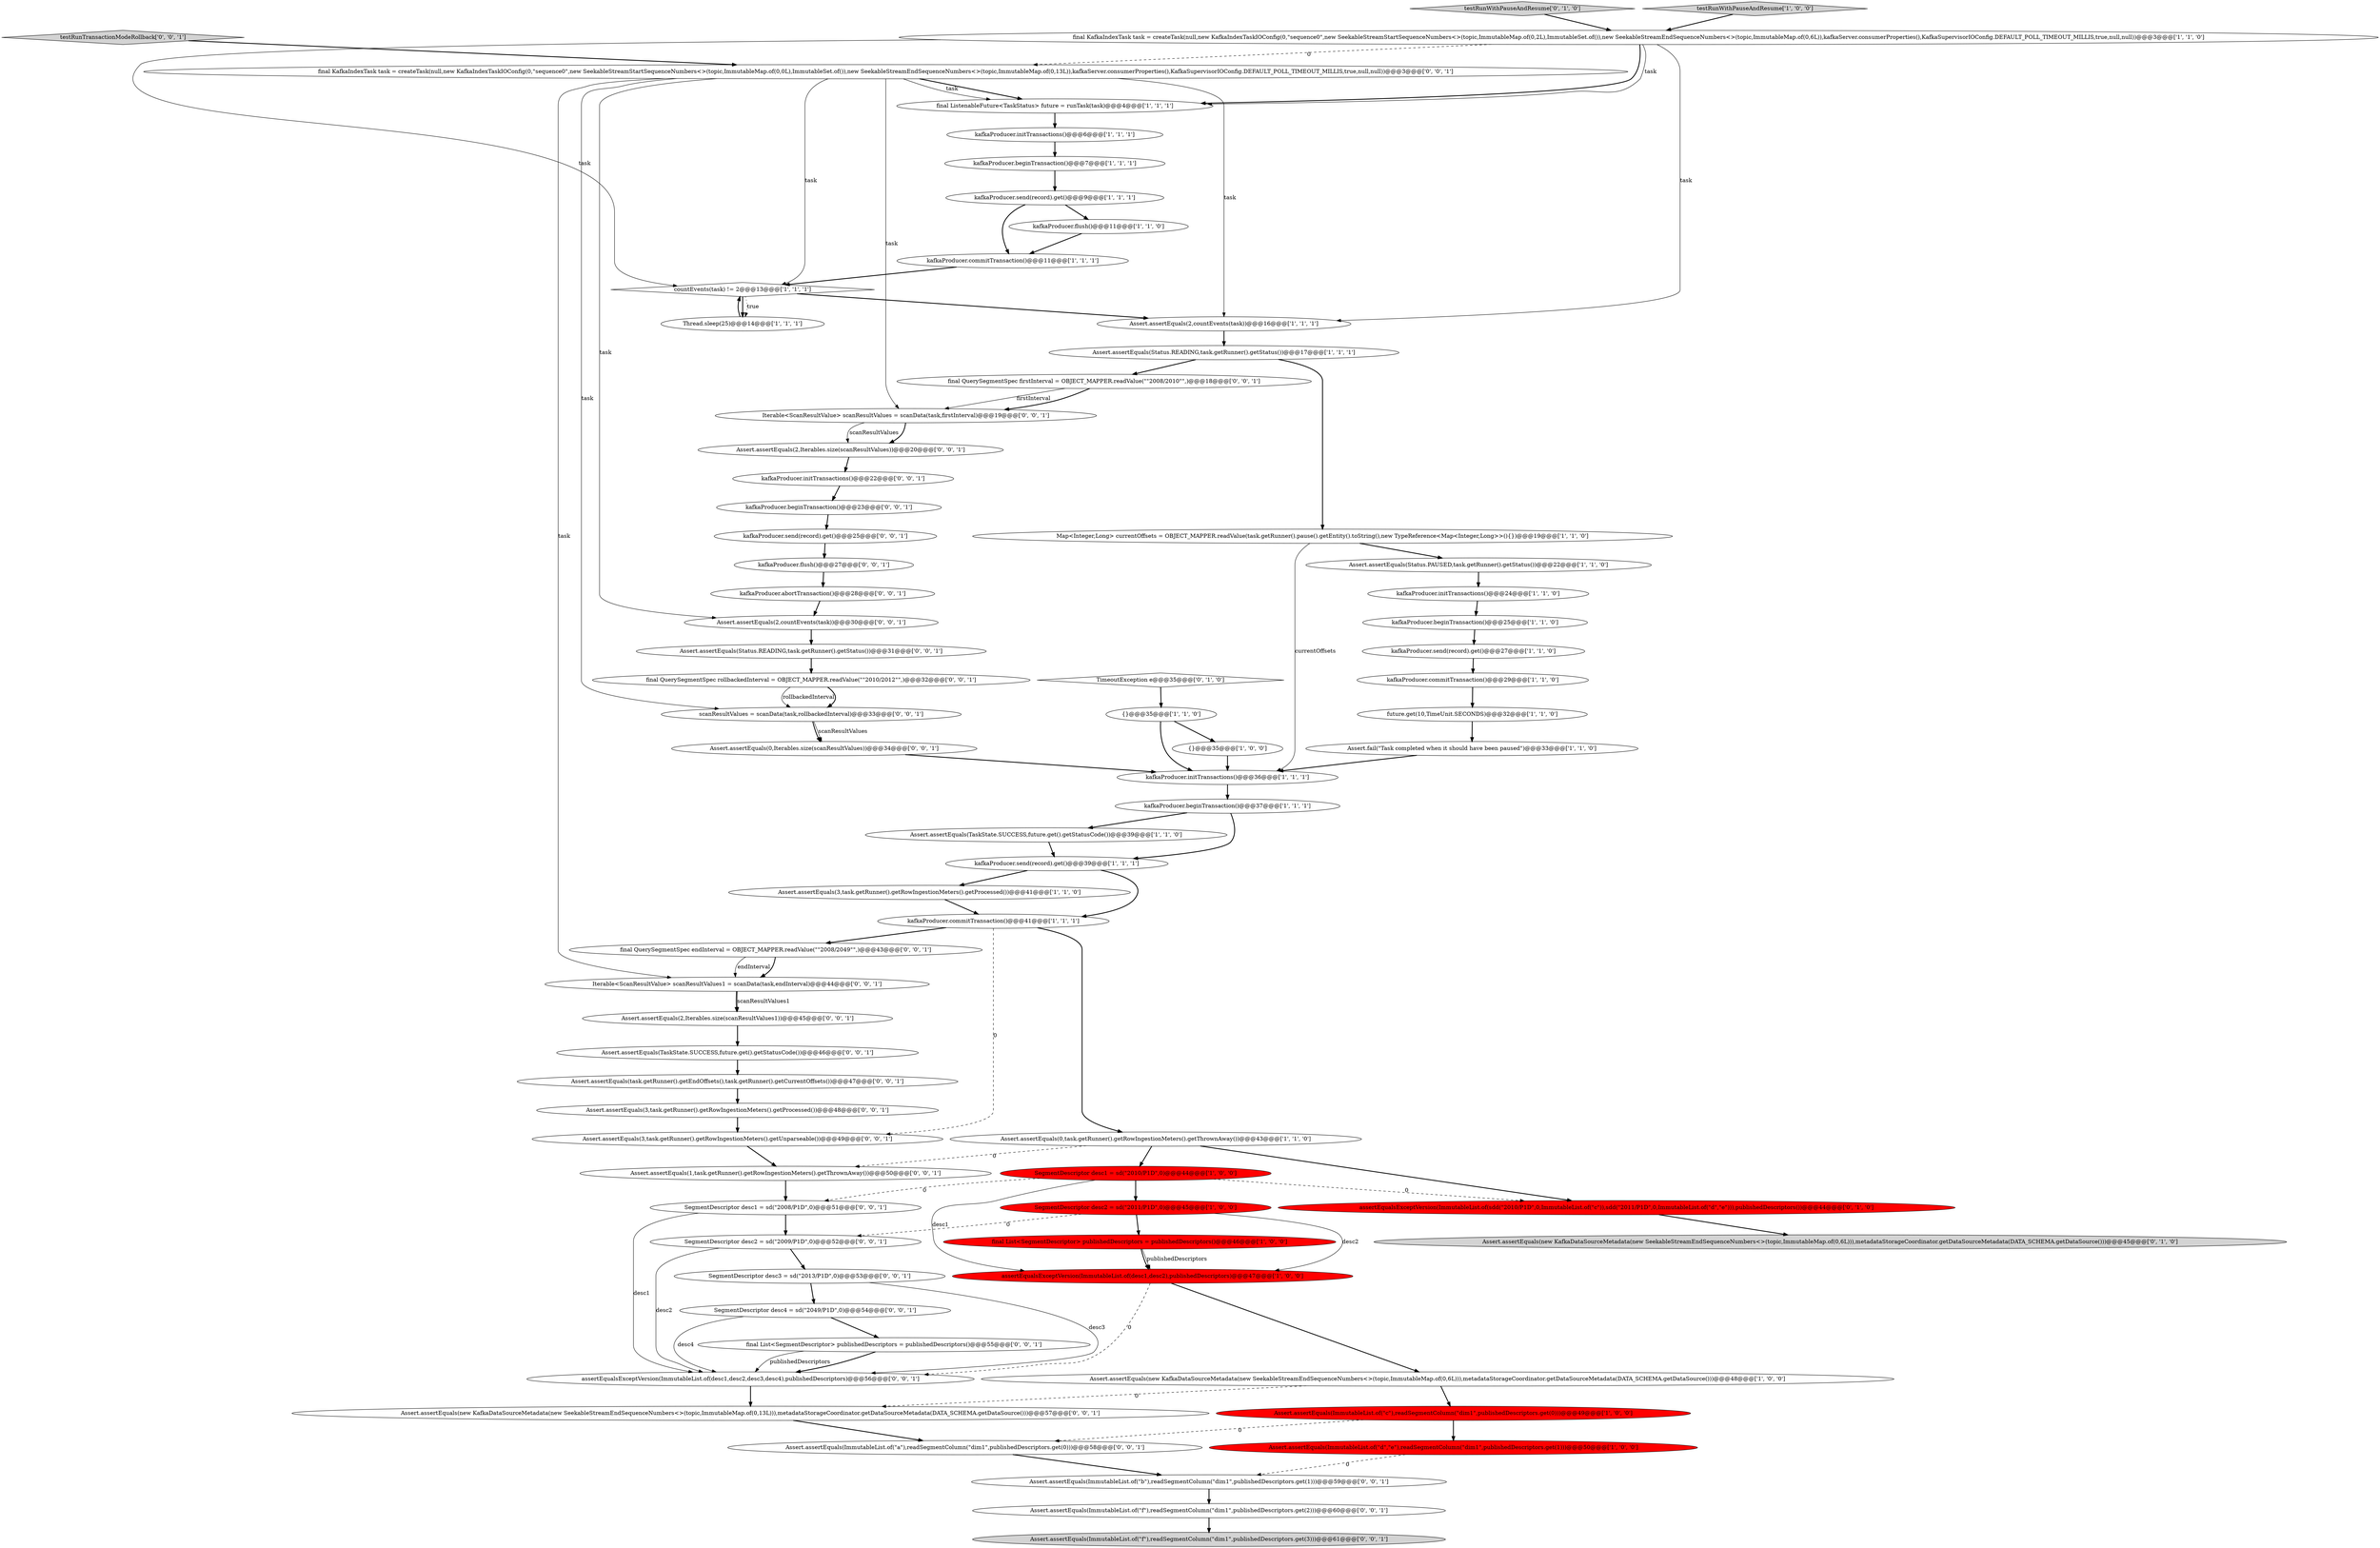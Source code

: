 digraph {
55 [style = filled, label = "Iterable<ScanResultValue> scanResultValues1 = scanData(task,endInterval)@@@44@@@['0', '0', '1']", fillcolor = white, shape = ellipse image = "AAA0AAABBB3BBB"];
52 [style = filled, label = "testRunTransactionModeRollback['0', '0', '1']", fillcolor = lightgray, shape = diamond image = "AAA0AAABBB3BBB"];
29 [style = filled, label = "kafkaProducer.beginTransaction()@@@25@@@['1', '1', '0']", fillcolor = white, shape = ellipse image = "AAA0AAABBB1BBB"];
32 [style = filled, label = "assertEqualsExceptVersion(ImmutableList.of(desc1,desc2),publishedDescriptors)@@@47@@@['1', '0', '0']", fillcolor = red, shape = ellipse image = "AAA1AAABBB1BBB"];
28 [style = filled, label = "kafkaProducer.initTransactions()@@@36@@@['1', '1', '1']", fillcolor = white, shape = ellipse image = "AAA0AAABBB1BBB"];
44 [style = filled, label = "SegmentDescriptor desc4 = sd(\"2049/P1D\",0)@@@54@@@['0', '0', '1']", fillcolor = white, shape = ellipse image = "AAA0AAABBB3BBB"];
58 [style = filled, label = "final List<SegmentDescriptor> publishedDescriptors = publishedDescriptors()@@@55@@@['0', '0', '1']", fillcolor = white, shape = ellipse image = "AAA0AAABBB3BBB"];
70 [style = filled, label = "assertEqualsExceptVersion(ImmutableList.of(desc1,desc2,desc3,desc4),publishedDescriptors)@@@56@@@['0', '0', '1']", fillcolor = white, shape = ellipse image = "AAA0AAABBB3BBB"];
13 [style = filled, label = "countEvents(task) != 2@@@13@@@['1', '1', '1']", fillcolor = white, shape = diamond image = "AAA0AAABBB1BBB"];
16 [style = filled, label = "future.get(10,TimeUnit.SECONDS)@@@32@@@['1', '1', '0']", fillcolor = white, shape = ellipse image = "AAA0AAABBB1BBB"];
12 [style = filled, label = "kafkaProducer.send(record).get()@@@27@@@['1', '1', '0']", fillcolor = white, shape = ellipse image = "AAA0AAABBB1BBB"];
1 [style = filled, label = "SegmentDescriptor desc2 = sd(\"2011/P1D\",0)@@@45@@@['1', '0', '0']", fillcolor = red, shape = ellipse image = "AAA1AAABBB1BBB"];
37 [style = filled, label = "Assert.assertEquals(new KafkaDataSourceMetadata(new SeekableStreamEndSequenceNumbers<>(topic,ImmutableMap.of(0,6L))),metadataStorageCoordinator.getDataSourceMetadata(DATA_SCHEMA.getDataSource()))@@@45@@@['0', '1', '0']", fillcolor = lightgray, shape = ellipse image = "AAA0AAABBB2BBB"];
38 [style = filled, label = "testRunWithPauseAndResume['0', '1', '0']", fillcolor = lightgray, shape = diamond image = "AAA0AAABBB2BBB"];
72 [style = filled, label = "Assert.assertEquals(ImmutableList.of(\"f\"),readSegmentColumn(\"dim1\",publishedDescriptors.get(2)))@@@60@@@['0', '0', '1']", fillcolor = white, shape = ellipse image = "AAA0AAABBB3BBB"];
43 [style = filled, label = "scanResultValues = scanData(task,rollbackedInterval)@@@33@@@['0', '0', '1']", fillcolor = white, shape = ellipse image = "AAA0AAABBB3BBB"];
35 [style = filled, label = "kafkaProducer.commitTransaction()@@@29@@@['1', '1', '0']", fillcolor = white, shape = ellipse image = "AAA0AAABBB1BBB"];
73 [style = filled, label = "Assert.assertEquals(1,task.getRunner().getRowIngestionMeters().getThrownAway())@@@50@@@['0', '0', '1']", fillcolor = white, shape = ellipse image = "AAA0AAABBB3BBB"];
56 [style = filled, label = "kafkaProducer.beginTransaction()@@@23@@@['0', '0', '1']", fillcolor = white, shape = ellipse image = "AAA0AAABBB3BBB"];
50 [style = filled, label = "Assert.assertEquals(2,Iterables.size(scanResultValues1))@@@45@@@['0', '0', '1']", fillcolor = white, shape = ellipse image = "AAA0AAABBB3BBB"];
8 [style = filled, label = "kafkaProducer.flush()@@@11@@@['1', '1', '0']", fillcolor = white, shape = ellipse image = "AAA0AAABBB1BBB"];
39 [style = filled, label = "TimeoutException e@@@35@@@['0', '1', '0']", fillcolor = white, shape = diamond image = "AAA0AAABBB2BBB"];
48 [style = filled, label = "Assert.assertEquals(new KafkaDataSourceMetadata(new SeekableStreamEndSequenceNumbers<>(topic,ImmutableMap.of(0,13L))),metadataStorageCoordinator.getDataSourceMetadata(DATA_SCHEMA.getDataSource()))@@@57@@@['0', '0', '1']", fillcolor = white, shape = ellipse image = "AAA0AAABBB3BBB"];
14 [style = filled, label = "Assert.assertEquals(ImmutableList.of(\"c\"),readSegmentColumn(\"dim1\",publishedDescriptors.get(0)))@@@49@@@['1', '0', '0']", fillcolor = red, shape = ellipse image = "AAA1AAABBB1BBB"];
4 [style = filled, label = "final List<SegmentDescriptor> publishedDescriptors = publishedDescriptors()@@@46@@@['1', '0', '0']", fillcolor = red, shape = ellipse image = "AAA1AAABBB1BBB"];
22 [style = filled, label = "kafkaProducer.send(record).get()@@@39@@@['1', '1', '1']", fillcolor = white, shape = ellipse image = "AAA0AAABBB1BBB"];
63 [style = filled, label = "Assert.assertEquals(ImmutableList.of(\"b\"),readSegmentColumn(\"dim1\",publishedDescriptors.get(1)))@@@59@@@['0', '0', '1']", fillcolor = white, shape = ellipse image = "AAA0AAABBB3BBB"];
69 [style = filled, label = "final KafkaIndexTask task = createTask(null,new KafkaIndexTaskIOConfig(0,\"sequence0\",new SeekableStreamStartSequenceNumbers<>(topic,ImmutableMap.of(0,0L),ImmutableSet.of()),new SeekableStreamEndSequenceNumbers<>(topic,ImmutableMap.of(0,13L)),kafkaServer.consumerProperties(),KafkaSupervisorIOConfig.DEFAULT_POLL_TIMEOUT_MILLIS,true,null,null))@@@3@@@['0', '0', '1']", fillcolor = white, shape = ellipse image = "AAA0AAABBB3BBB"];
57 [style = filled, label = "Assert.assertEquals(3,task.getRunner().getRowIngestionMeters().getProcessed())@@@48@@@['0', '0', '1']", fillcolor = white, shape = ellipse image = "AAA0AAABBB3BBB"];
19 [style = filled, label = "{}@@@35@@@['1', '1', '0']", fillcolor = white, shape = ellipse image = "AAA0AAABBB1BBB"];
21 [style = filled, label = "Assert.assertEquals(2,countEvents(task))@@@16@@@['1', '1', '1']", fillcolor = white, shape = ellipse image = "AAA0AAABBB1BBB"];
31 [style = filled, label = "Assert.assertEquals(Status.READING,task.getRunner().getStatus())@@@17@@@['1', '1', '1']", fillcolor = white, shape = ellipse image = "AAA0AAABBB1BBB"];
60 [style = filled, label = "Assert.assertEquals(TaskState.SUCCESS,future.get().getStatusCode())@@@46@@@['0', '0', '1']", fillcolor = white, shape = ellipse image = "AAA0AAABBB3BBB"];
46 [style = filled, label = "kafkaProducer.abortTransaction()@@@28@@@['0', '0', '1']", fillcolor = white, shape = ellipse image = "AAA0AAABBB3BBB"];
51 [style = filled, label = "final QuerySegmentSpec rollbackedInterval = OBJECT_MAPPER.readValue(\"\"2010/2012\"\",)@@@32@@@['0', '0', '1']", fillcolor = white, shape = ellipse image = "AAA0AAABBB3BBB"];
54 [style = filled, label = "SegmentDescriptor desc1 = sd(\"2008/P1D\",0)@@@51@@@['0', '0', '1']", fillcolor = white, shape = ellipse image = "AAA0AAABBB3BBB"];
59 [style = filled, label = "SegmentDescriptor desc3 = sd(\"2013/P1D\",0)@@@53@@@['0', '0', '1']", fillcolor = white, shape = ellipse image = "AAA0AAABBB3BBB"];
11 [style = filled, label = "Thread.sleep(25)@@@14@@@['1', '1', '1']", fillcolor = white, shape = ellipse image = "AAA0AAABBB1BBB"];
65 [style = filled, label = "kafkaProducer.flush()@@@27@@@['0', '0', '1']", fillcolor = white, shape = ellipse image = "AAA0AAABBB3BBB"];
15 [style = filled, label = "testRunWithPauseAndResume['1', '0', '0']", fillcolor = lightgray, shape = diamond image = "AAA0AAABBB1BBB"];
41 [style = filled, label = "Assert.assertEquals(ImmutableList.of(\"f\"),readSegmentColumn(\"dim1\",publishedDescriptors.get(3)))@@@61@@@['0', '0', '1']", fillcolor = lightgray, shape = ellipse image = "AAA0AAABBB3BBB"];
23 [style = filled, label = "Assert.assertEquals(0,task.getRunner().getRowIngestionMeters().getThrownAway())@@@43@@@['1', '1', '0']", fillcolor = white, shape = ellipse image = "AAA0AAABBB1BBB"];
66 [style = filled, label = "Assert.assertEquals(0,Iterables.size(scanResultValues))@@@34@@@['0', '0', '1']", fillcolor = white, shape = ellipse image = "AAA0AAABBB3BBB"];
5 [style = filled, label = "Assert.assertEquals(new KafkaDataSourceMetadata(new SeekableStreamEndSequenceNumbers<>(topic,ImmutableMap.of(0,6L))),metadataStorageCoordinator.getDataSourceMetadata(DATA_SCHEMA.getDataSource()))@@@48@@@['1', '0', '0']", fillcolor = white, shape = ellipse image = "AAA0AAABBB1BBB"];
30 [style = filled, label = "kafkaProducer.commitTransaction()@@@41@@@['1', '1', '1']", fillcolor = white, shape = ellipse image = "AAA0AAABBB1BBB"];
20 [style = filled, label = "final ListenableFuture<TaskStatus> future = runTask(task)@@@4@@@['1', '1', '1']", fillcolor = white, shape = ellipse image = "AAA0AAABBB1BBB"];
10 [style = filled, label = "kafkaProducer.initTransactions()@@@24@@@['1', '1', '0']", fillcolor = white, shape = ellipse image = "AAA0AAABBB1BBB"];
36 [style = filled, label = "assertEqualsExceptVersion(ImmutableList.of(sdd(\"2010/P1D\",0,ImmutableList.of(\"c\")),sdd(\"2011/P1D\",0,ImmutableList.of(\"d\",\"e\"))),publishedDescriptors())@@@44@@@['0', '1', '0']", fillcolor = red, shape = ellipse image = "AAA1AAABBB2BBB"];
49 [style = filled, label = "Assert.assertEquals(Status.READING,task.getRunner().getStatus())@@@31@@@['0', '0', '1']", fillcolor = white, shape = ellipse image = "AAA0AAABBB3BBB"];
2 [style = filled, label = "{}@@@35@@@['1', '0', '0']", fillcolor = white, shape = ellipse image = "AAA0AAABBB1BBB"];
53 [style = filled, label = "Assert.assertEquals(ImmutableList.of(\"a\"),readSegmentColumn(\"dim1\",publishedDescriptors.get(0)))@@@58@@@['0', '0', '1']", fillcolor = white, shape = ellipse image = "AAA0AAABBB3BBB"];
0 [style = filled, label = "SegmentDescriptor desc1 = sd(\"2010/P1D\",0)@@@44@@@['1', '0', '0']", fillcolor = red, shape = ellipse image = "AAA1AAABBB1BBB"];
61 [style = filled, label = "final QuerySegmentSpec endInterval = OBJECT_MAPPER.readValue(\"\"2008/2049\"\",)@@@43@@@['0', '0', '1']", fillcolor = white, shape = ellipse image = "AAA0AAABBB3BBB"];
62 [style = filled, label = "Assert.assertEquals(2,Iterables.size(scanResultValues))@@@20@@@['0', '0', '1']", fillcolor = white, shape = ellipse image = "AAA0AAABBB3BBB"];
64 [style = filled, label = "SegmentDescriptor desc2 = sd(\"2009/P1D\",0)@@@52@@@['0', '0', '1']", fillcolor = white, shape = ellipse image = "AAA0AAABBB3BBB"];
71 [style = filled, label = "kafkaProducer.initTransactions()@@@22@@@['0', '0', '1']", fillcolor = white, shape = ellipse image = "AAA0AAABBB3BBB"];
6 [style = filled, label = "Assert.assertEquals(ImmutableList.of(\"d\",\"e\"),readSegmentColumn(\"dim1\",publishedDescriptors.get(1)))@@@50@@@['1', '0', '0']", fillcolor = red, shape = ellipse image = "AAA1AAABBB1BBB"];
3 [style = filled, label = "kafkaProducer.beginTransaction()@@@37@@@['1', '1', '1']", fillcolor = white, shape = ellipse image = "AAA0AAABBB1BBB"];
27 [style = filled, label = "kafkaProducer.initTransactions()@@@6@@@['1', '1', '1']", fillcolor = white, shape = ellipse image = "AAA0AAABBB1BBB"];
68 [style = filled, label = "Assert.assertEquals(3,task.getRunner().getRowIngestionMeters().getUnparseable())@@@49@@@['0', '0', '1']", fillcolor = white, shape = ellipse image = "AAA0AAABBB3BBB"];
33 [style = filled, label = "kafkaProducer.commitTransaction()@@@11@@@['1', '1', '1']", fillcolor = white, shape = ellipse image = "AAA0AAABBB1BBB"];
26 [style = filled, label = "Assert.assertEquals(Status.PAUSED,task.getRunner().getStatus())@@@22@@@['1', '1', '0']", fillcolor = white, shape = ellipse image = "AAA0AAABBB1BBB"];
67 [style = filled, label = "Assert.assertEquals(task.getRunner().getEndOffsets(),task.getRunner().getCurrentOffsets())@@@47@@@['0', '0', '1']", fillcolor = white, shape = ellipse image = "AAA0AAABBB3BBB"];
18 [style = filled, label = "Assert.fail(\"Task completed when it should have been paused\")@@@33@@@['1', '1', '0']", fillcolor = white, shape = ellipse image = "AAA0AAABBB1BBB"];
24 [style = filled, label = "final KafkaIndexTask task = createTask(null,new KafkaIndexTaskIOConfig(0,\"sequence0\",new SeekableStreamStartSequenceNumbers<>(topic,ImmutableMap.of(0,2L),ImmutableSet.of()),new SeekableStreamEndSequenceNumbers<>(topic,ImmutableMap.of(0,6L)),kafkaServer.consumerProperties(),KafkaSupervisorIOConfig.DEFAULT_POLL_TIMEOUT_MILLIS,true,null,null))@@@3@@@['1', '1', '0']", fillcolor = white, shape = ellipse image = "AAA0AAABBB1BBB"];
7 [style = filled, label = "Assert.assertEquals(TaskState.SUCCESS,future.get().getStatusCode())@@@39@@@['1', '1', '0']", fillcolor = white, shape = ellipse image = "AAA0AAABBB1BBB"];
9 [style = filled, label = "kafkaProducer.beginTransaction()@@@7@@@['1', '1', '1']", fillcolor = white, shape = ellipse image = "AAA0AAABBB1BBB"];
17 [style = filled, label = "Assert.assertEquals(3,task.getRunner().getRowIngestionMeters().getProcessed())@@@41@@@['1', '1', '0']", fillcolor = white, shape = ellipse image = "AAA0AAABBB1BBB"];
40 [style = filled, label = "Assert.assertEquals(2,countEvents(task))@@@30@@@['0', '0', '1']", fillcolor = white, shape = ellipse image = "AAA0AAABBB3BBB"];
47 [style = filled, label = "Iterable<ScanResultValue> scanResultValues = scanData(task,firstInterval)@@@19@@@['0', '0', '1']", fillcolor = white, shape = ellipse image = "AAA0AAABBB3BBB"];
34 [style = filled, label = "Map<Integer,Long> currentOffsets = OBJECT_MAPPER.readValue(task.getRunner().pause().getEntity().toString(),new TypeReference<Map<Integer,Long>>(){})@@@19@@@['1', '1', '0']", fillcolor = white, shape = ellipse image = "AAA0AAABBB1BBB"];
42 [style = filled, label = "kafkaProducer.send(record).get()@@@25@@@['0', '0', '1']", fillcolor = white, shape = ellipse image = "AAA0AAABBB3BBB"];
45 [style = filled, label = "final QuerySegmentSpec firstInterval = OBJECT_MAPPER.readValue(\"\"2008/2010\"\",)@@@18@@@['0', '0', '1']", fillcolor = white, shape = ellipse image = "AAA0AAABBB3BBB"];
25 [style = filled, label = "kafkaProducer.send(record).get()@@@9@@@['1', '1', '1']", fillcolor = white, shape = ellipse image = "AAA0AAABBB1BBB"];
63->72 [style = bold, label=""];
39->19 [style = bold, label=""];
40->49 [style = bold, label=""];
25->33 [style = bold, label=""];
72->41 [style = bold, label=""];
26->10 [style = bold, label=""];
27->9 [style = bold, label=""];
53->63 [style = bold, label=""];
73->54 [style = bold, label=""];
64->70 [style = solid, label="desc2"];
49->51 [style = bold, label=""];
69->55 [style = solid, label="task"];
0->32 [style = solid, label="desc1"];
22->30 [style = bold, label=""];
68->73 [style = bold, label=""];
20->27 [style = bold, label=""];
1->32 [style = solid, label="desc2"];
23->73 [style = dashed, label="0"];
32->70 [style = dashed, label="0"];
21->31 [style = bold, label=""];
34->26 [style = bold, label=""];
11->13 [style = bold, label=""];
52->69 [style = bold, label=""];
67->57 [style = bold, label=""];
23->36 [style = bold, label=""];
28->3 [style = bold, label=""];
19->28 [style = bold, label=""];
0->36 [style = dashed, label="0"];
66->28 [style = bold, label=""];
2->28 [style = bold, label=""];
54->70 [style = solid, label="desc1"];
1->4 [style = bold, label=""];
30->68 [style = dashed, label="0"];
44->70 [style = solid, label="desc4"];
19->2 [style = bold, label=""];
12->35 [style = bold, label=""];
58->70 [style = bold, label=""];
0->54 [style = dashed, label="0"];
69->20 [style = bold, label=""];
33->13 [style = bold, label=""];
13->11 [style = bold, label=""];
18->28 [style = bold, label=""];
61->55 [style = solid, label="endInterval"];
55->50 [style = solid, label="scanResultValues1"];
58->70 [style = solid, label="publishedDescriptors"];
24->20 [style = bold, label=""];
61->55 [style = bold, label=""];
51->43 [style = solid, label="rollbackedInterval"];
43->66 [style = bold, label=""];
3->7 [style = bold, label=""];
22->17 [style = bold, label=""];
36->37 [style = bold, label=""];
59->44 [style = bold, label=""];
46->40 [style = bold, label=""];
6->63 [style = dashed, label="0"];
24->20 [style = solid, label="task"];
65->46 [style = bold, label=""];
14->6 [style = bold, label=""];
71->56 [style = bold, label=""];
69->47 [style = solid, label="task"];
54->64 [style = bold, label=""];
8->33 [style = bold, label=""];
16->18 [style = bold, label=""];
24->13 [style = solid, label="task"];
38->24 [style = bold, label=""];
69->13 [style = solid, label="task"];
42->65 [style = bold, label=""];
64->59 [style = bold, label=""];
23->0 [style = bold, label=""];
45->47 [style = solid, label="firstInterval"];
47->62 [style = bold, label=""];
31->34 [style = bold, label=""];
57->68 [style = bold, label=""];
7->22 [style = bold, label=""];
50->60 [style = bold, label=""];
1->64 [style = dashed, label="0"];
0->1 [style = bold, label=""];
34->28 [style = solid, label="currentOffsets"];
13->11 [style = dotted, label="true"];
51->43 [style = bold, label=""];
55->50 [style = bold, label=""];
32->5 [style = bold, label=""];
35->16 [style = bold, label=""];
24->69 [style = dashed, label="0"];
14->53 [style = dashed, label="0"];
30->61 [style = bold, label=""];
30->23 [style = bold, label=""];
24->21 [style = solid, label="task"];
43->66 [style = solid, label="scanResultValues"];
69->20 [style = solid, label="task"];
17->30 [style = bold, label=""];
48->53 [style = bold, label=""];
59->70 [style = solid, label="desc3"];
5->14 [style = bold, label=""];
3->22 [style = bold, label=""];
56->42 [style = bold, label=""];
70->48 [style = bold, label=""];
60->67 [style = bold, label=""];
29->12 [style = bold, label=""];
62->71 [style = bold, label=""];
5->48 [style = dashed, label="0"];
10->29 [style = bold, label=""];
47->62 [style = solid, label="scanResultValues"];
69->21 [style = solid, label="task"];
9->25 [style = bold, label=""];
4->32 [style = solid, label="publishedDescriptors"];
15->24 [style = bold, label=""];
45->47 [style = bold, label=""];
25->8 [style = bold, label=""];
44->58 [style = bold, label=""];
13->21 [style = bold, label=""];
31->45 [style = bold, label=""];
69->40 [style = solid, label="task"];
69->43 [style = solid, label="task"];
4->32 [style = bold, label=""];
}
